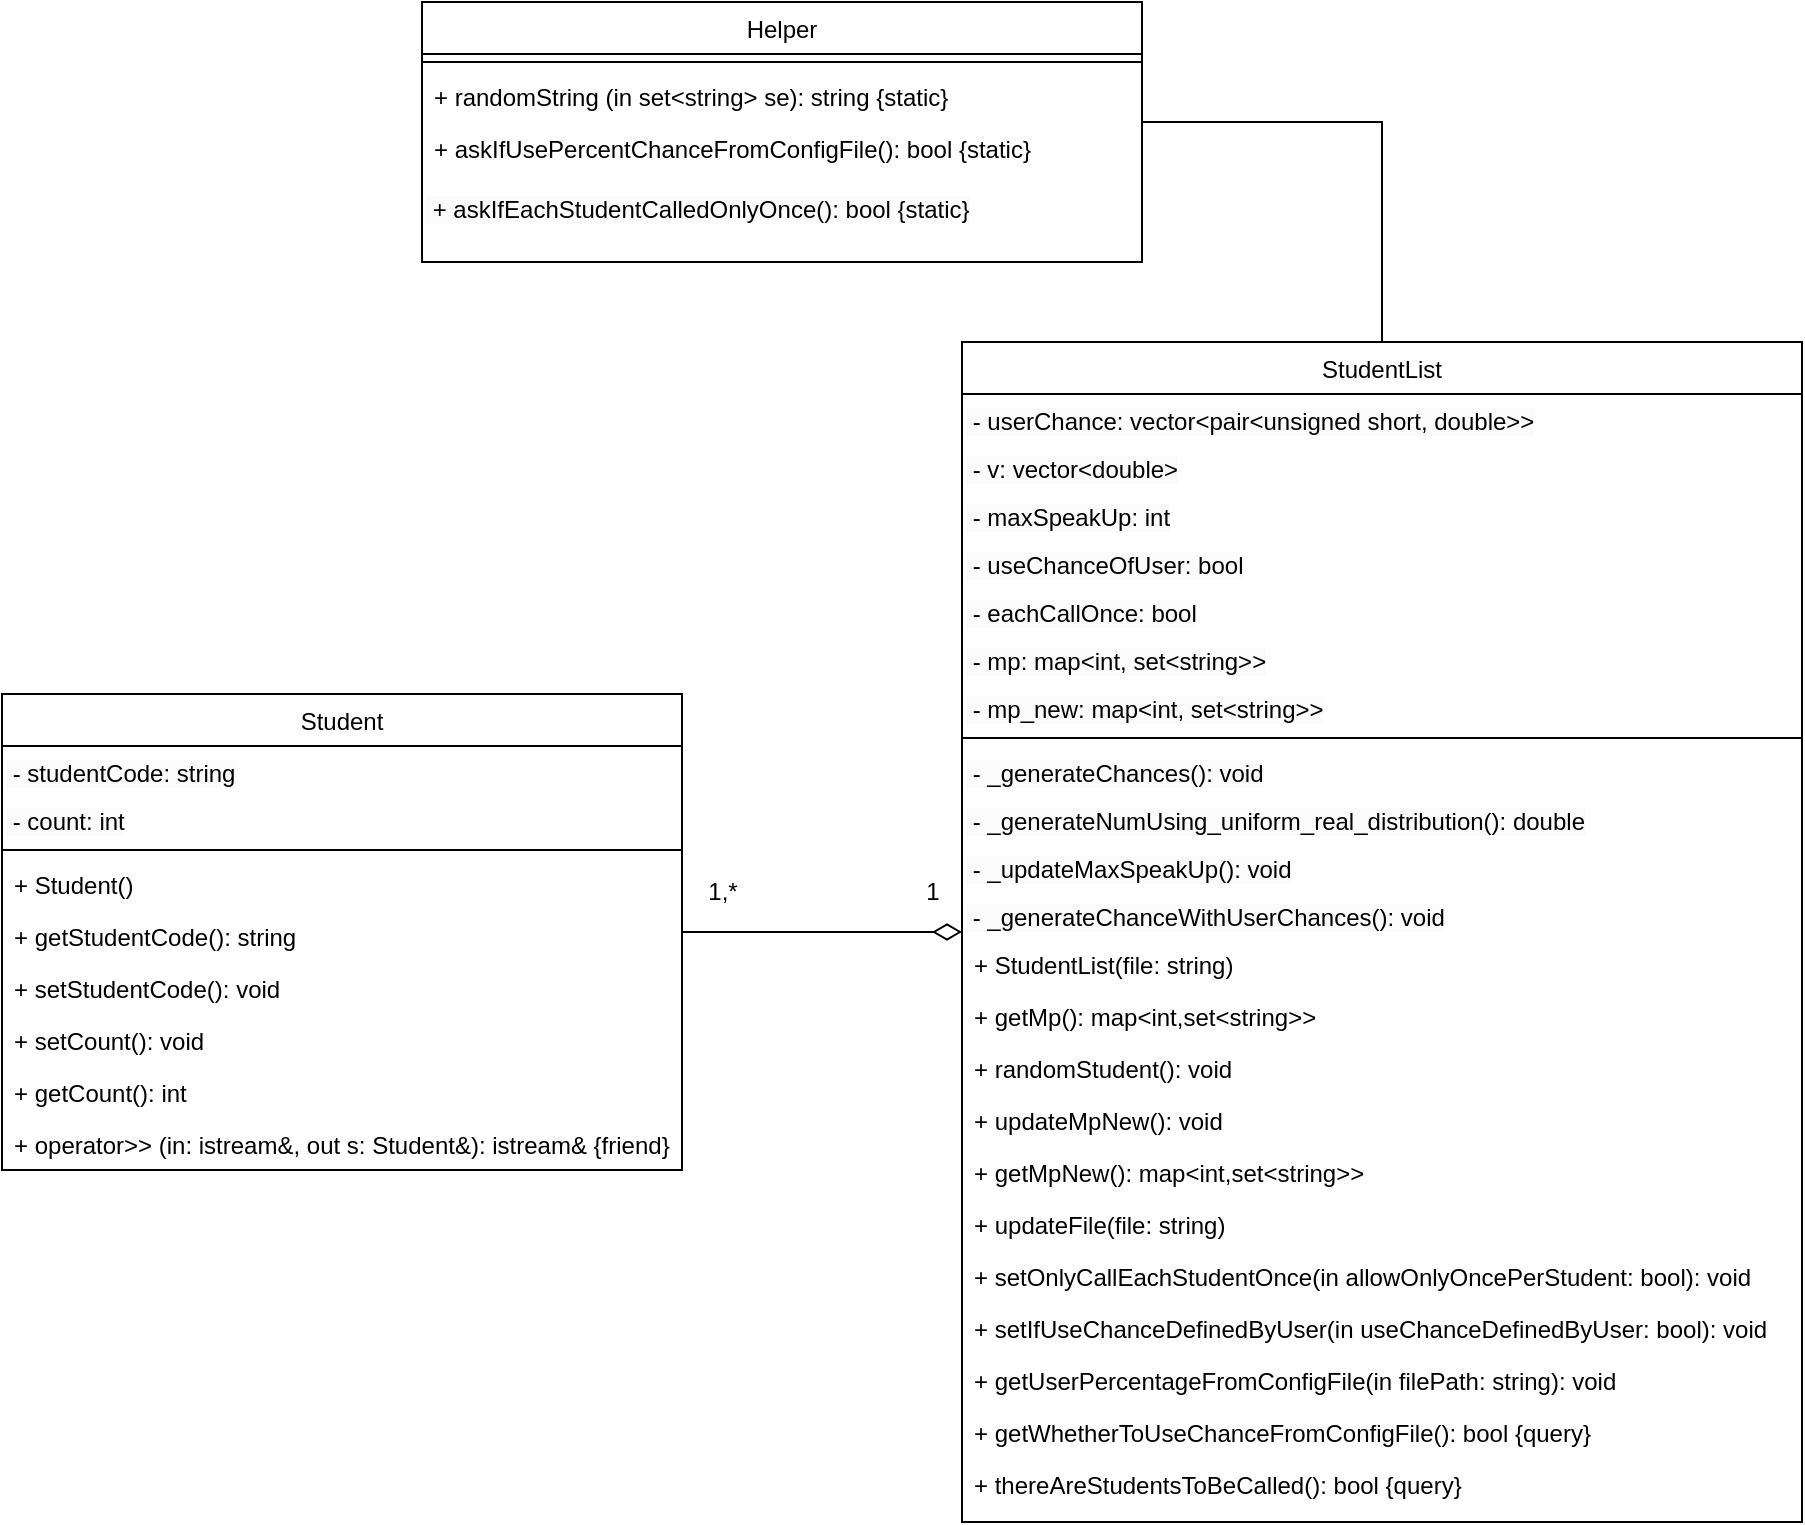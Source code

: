 <mxfile version="24.2.5" type="github">
  <diagram id="C5RBs43oDa-KdzZeNtuy" name="Page-1">
    <mxGraphModel dx="1869" dy="535" grid="1" gridSize="10" guides="1" tooltips="1" connect="1" arrows="1" fold="1" page="1" pageScale="1" pageWidth="827" pageHeight="1169" math="0" shadow="0">
      <root>
        <mxCell id="WIyWlLk6GJQsqaUBKTNV-0" />
        <mxCell id="WIyWlLk6GJQsqaUBKTNV-1" parent="WIyWlLk6GJQsqaUBKTNV-0" />
        <mxCell id="k-ajEF0ayGevOZXygwuD-42" style="edgeStyle=orthogonalEdgeStyle;rounded=0;orthogonalLoop=1;jettySize=auto;html=1;endArrow=none;endFill=0;" edge="1" parent="WIyWlLk6GJQsqaUBKTNV-1" target="k-ajEF0ayGevOZXygwuD-9">
          <mxGeometry relative="1" as="geometry">
            <mxPoint x="70" y="80" as="sourcePoint" />
            <mxPoint x="190" y="185" as="targetPoint" />
            <Array as="points">
              <mxPoint x="190" y="80" />
            </Array>
          </mxGeometry>
        </mxCell>
        <mxCell id="zkfFHV4jXpPFQw0GAbJ--0" value="Helper" style="swimlane;fontStyle=0;align=center;verticalAlign=top;childLayout=stackLayout;horizontal=1;startSize=26;horizontalStack=0;resizeParent=1;resizeLast=0;collapsible=1;marginBottom=0;rounded=0;shadow=0;strokeWidth=1;" parent="WIyWlLk6GJQsqaUBKTNV-1" vertex="1">
          <mxGeometry x="-290" y="20" width="360" height="130" as="geometry">
            <mxRectangle x="220" y="120" width="160" height="26" as="alternateBounds" />
          </mxGeometry>
        </mxCell>
        <mxCell id="zkfFHV4jXpPFQw0GAbJ--4" value="" style="line;html=1;strokeWidth=1;align=left;verticalAlign=middle;spacingTop=-1;spacingLeft=3;spacingRight=3;rotatable=0;labelPosition=right;points=[];portConstraint=eastwest;" parent="zkfFHV4jXpPFQw0GAbJ--0" vertex="1">
          <mxGeometry y="26" width="360" height="8" as="geometry" />
        </mxCell>
        <mxCell id="zkfFHV4jXpPFQw0GAbJ--5" value="+ randomString (in set&lt;string&gt; se): string {static}" style="text;align=left;verticalAlign=top;spacingLeft=4;spacingRight=4;overflow=hidden;rotatable=0;points=[[0,0.5],[1,0.5]];portConstraint=eastwest;" parent="zkfFHV4jXpPFQw0GAbJ--0" vertex="1">
          <mxGeometry y="34" width="360" height="26" as="geometry" />
        </mxCell>
        <mxCell id="N-nAm3pmaitzlD8g2khc-0" value="+ askIfUsePercentChanceFromConfigFile(): bool {static}" style="text;align=left;verticalAlign=top;spacingLeft=4;spacingRight=4;overflow=hidden;rotatable=0;points=[[0,0.5],[1,0.5]];portConstraint=eastwest;" parent="zkfFHV4jXpPFQw0GAbJ--0" vertex="1">
          <mxGeometry y="60" width="360" height="30" as="geometry" />
        </mxCell>
        <mxCell id="k-ajEF0ayGevOZXygwuD-0" value="&lt;span style=&quot;color: rgb(0, 0, 0); font-family: Helvetica; font-size: 12px; font-style: normal; font-variant-ligatures: normal; font-variant-caps: normal; font-weight: 400; letter-spacing: normal; orphans: 2; text-align: left; text-indent: 0px; text-transform: none; widows: 2; word-spacing: 0px; -webkit-text-stroke-width: 0px; white-space: nowrap; background-color: rgb(251, 251, 251); text-decoration-thickness: initial; text-decoration-style: initial; text-decoration-color: initial; display: inline !important; float: none;&quot;&gt;&amp;nbsp;+ askIfEachStudentCalledOnlyOnce(): bool {static}&lt;/span&gt;" style="text;whiteSpace=wrap;html=1;" vertex="1" parent="zkfFHV4jXpPFQw0GAbJ--0">
          <mxGeometry y="90" width="360" height="30" as="geometry" />
        </mxCell>
        <mxCell id="k-ajEF0ayGevOZXygwuD-41" style="edgeStyle=orthogonalEdgeStyle;rounded=0;orthogonalLoop=1;jettySize=auto;html=1;endArrow=diamondThin;endFill=0;endSize=12;" edge="1" parent="WIyWlLk6GJQsqaUBKTNV-1" source="N-nAm3pmaitzlD8g2khc-1" target="k-ajEF0ayGevOZXygwuD-9">
          <mxGeometry relative="1" as="geometry" />
        </mxCell>
        <mxCell id="N-nAm3pmaitzlD8g2khc-1" value="Student" style="swimlane;fontStyle=0;align=center;verticalAlign=top;childLayout=stackLayout;horizontal=1;startSize=26;horizontalStack=0;resizeParent=1;resizeLast=0;collapsible=1;marginBottom=0;rounded=0;shadow=0;strokeWidth=1;" parent="WIyWlLk6GJQsqaUBKTNV-1" vertex="1">
          <mxGeometry x="-500" y="366" width="340" height="238" as="geometry">
            <mxRectangle x="220" y="120" width="160" height="26" as="alternateBounds" />
          </mxGeometry>
        </mxCell>
        <mxCell id="k-ajEF0ayGevOZXygwuD-2" value="&lt;span style=&quot;color: rgb(0, 0, 0); font-family: Helvetica; font-size: 12px; font-style: normal; font-variant-ligatures: normal; font-variant-caps: normal; font-weight: 400; letter-spacing: normal; orphans: 2; text-align: left; text-indent: 0px; text-transform: none; widows: 2; word-spacing: 0px; -webkit-text-stroke-width: 0px; white-space: nowrap; background-color: rgb(251, 251, 251); text-decoration-thickness: initial; text-decoration-style: initial; text-decoration-color: initial; display: inline !important; float: none;&quot;&gt;&amp;nbsp;- studentCode: string&lt;/span&gt;" style="text;whiteSpace=wrap;html=1;" vertex="1" parent="N-nAm3pmaitzlD8g2khc-1">
          <mxGeometry y="26" width="340" height="24" as="geometry" />
        </mxCell>
        <mxCell id="k-ajEF0ayGevOZXygwuD-3" value="&lt;span style=&quot;color: rgb(0, 0, 0); font-family: Helvetica; font-size: 12px; font-style: normal; font-variant-ligatures: normal; font-variant-caps: normal; font-weight: 400; letter-spacing: normal; orphans: 2; text-align: left; text-indent: 0px; text-transform: none; widows: 2; word-spacing: 0px; -webkit-text-stroke-width: 0px; white-space: nowrap; background-color: rgb(251, 251, 251); text-decoration-thickness: initial; text-decoration-style: initial; text-decoration-color: initial; display: inline !important; float: none;&quot;&gt;&amp;nbsp;- count: int&lt;/span&gt;" style="text;whiteSpace=wrap;html=1;" vertex="1" parent="N-nAm3pmaitzlD8g2khc-1">
          <mxGeometry y="50" width="340" height="24" as="geometry" />
        </mxCell>
        <mxCell id="N-nAm3pmaitzlD8g2khc-2" value="" style="line;html=1;strokeWidth=1;align=left;verticalAlign=middle;spacingTop=-1;spacingLeft=3;spacingRight=3;rotatable=0;labelPosition=right;points=[];portConstraint=eastwest;" parent="N-nAm3pmaitzlD8g2khc-1" vertex="1">
          <mxGeometry y="74" width="340" height="8" as="geometry" />
        </mxCell>
        <mxCell id="N-nAm3pmaitzlD8g2khc-3" value="+ Student()" style="text;align=left;verticalAlign=top;spacingLeft=4;spacingRight=4;overflow=hidden;rotatable=0;points=[[0,0.5],[1,0.5]];portConstraint=eastwest;" parent="N-nAm3pmaitzlD8g2khc-1" vertex="1">
          <mxGeometry y="82" width="340" height="26" as="geometry" />
        </mxCell>
        <mxCell id="k-ajEF0ayGevOZXygwuD-5" value="+ getStudentCode(): string" style="text;align=left;verticalAlign=top;spacingLeft=4;spacingRight=4;overflow=hidden;rotatable=0;points=[[0,0.5],[1,0.5]];portConstraint=eastwest;" vertex="1" parent="N-nAm3pmaitzlD8g2khc-1">
          <mxGeometry y="108" width="340" height="26" as="geometry" />
        </mxCell>
        <mxCell id="k-ajEF0ayGevOZXygwuD-7" value="+ setStudentCode(): void" style="text;align=left;verticalAlign=top;spacingLeft=4;spacingRight=4;overflow=hidden;rotatable=0;points=[[0,0.5],[1,0.5]];portConstraint=eastwest;" vertex="1" parent="N-nAm3pmaitzlD8g2khc-1">
          <mxGeometry y="134" width="340" height="26" as="geometry" />
        </mxCell>
        <mxCell id="k-ajEF0ayGevOZXygwuD-8" value="+ setCount(): void" style="text;align=left;verticalAlign=top;spacingLeft=4;spacingRight=4;overflow=hidden;rotatable=0;points=[[0,0.5],[1,0.5]];portConstraint=eastwest;" vertex="1" parent="N-nAm3pmaitzlD8g2khc-1">
          <mxGeometry y="160" width="340" height="26" as="geometry" />
        </mxCell>
        <mxCell id="k-ajEF0ayGevOZXygwuD-6" value="+ getCount(): int" style="text;align=left;verticalAlign=top;spacingLeft=4;spacingRight=4;overflow=hidden;rotatable=0;points=[[0,0.5],[1,0.5]];portConstraint=eastwest;" vertex="1" parent="N-nAm3pmaitzlD8g2khc-1">
          <mxGeometry y="186" width="340" height="26" as="geometry" />
        </mxCell>
        <mxCell id="k-ajEF0ayGevOZXygwuD-4" value="+ operator&gt;&gt; (in: istream&amp;, out s: Student&amp;): istream&amp; {friend}" style="text;align=left;verticalAlign=top;spacingLeft=4;spacingRight=4;overflow=hidden;rotatable=0;points=[[0,0.5],[1,0.5]];portConstraint=eastwest;" vertex="1" parent="N-nAm3pmaitzlD8g2khc-1">
          <mxGeometry y="212" width="340" height="26" as="geometry" />
        </mxCell>
        <mxCell id="k-ajEF0ayGevOZXygwuD-9" value="StudentList" style="swimlane;fontStyle=0;align=center;verticalAlign=top;childLayout=stackLayout;horizontal=1;startSize=26;horizontalStack=0;resizeParent=1;resizeLast=0;collapsible=1;marginBottom=0;rounded=0;shadow=0;strokeWidth=1;" vertex="1" parent="WIyWlLk6GJQsqaUBKTNV-1">
          <mxGeometry x="-20" y="190" width="420" height="590" as="geometry">
            <mxRectangle x="220" y="120" width="160" height="26" as="alternateBounds" />
          </mxGeometry>
        </mxCell>
        <mxCell id="k-ajEF0ayGevOZXygwuD-24" value="&lt;span style=&quot;color: rgb(0, 0, 0); font-family: Helvetica; font-size: 12px; font-style: normal; font-variant-ligatures: normal; font-variant-caps: normal; font-weight: 400; letter-spacing: normal; orphans: 2; text-align: left; text-indent: 0px; text-transform: none; widows: 2; word-spacing: 0px; -webkit-text-stroke-width: 0px; white-space: nowrap; background-color: rgb(251, 251, 251); text-decoration-thickness: initial; text-decoration-style: initial; text-decoration-color: initial; display: inline !important; float: none;&quot;&gt;&amp;nbsp;- userChance: vector&amp;lt;pair&amp;lt;unsigned short, double&amp;gt;&amp;gt;&lt;/span&gt;" style="text;whiteSpace=wrap;html=1;" vertex="1" parent="k-ajEF0ayGevOZXygwuD-9">
          <mxGeometry y="26" width="420" height="24" as="geometry" />
        </mxCell>
        <mxCell id="k-ajEF0ayGevOZXygwuD-23" value="&lt;span style=&quot;color: rgb(0, 0, 0); font-family: Helvetica; font-size: 12px; font-style: normal; font-variant-ligatures: normal; font-variant-caps: normal; font-weight: 400; letter-spacing: normal; orphans: 2; text-align: left; text-indent: 0px; text-transform: none; widows: 2; word-spacing: 0px; -webkit-text-stroke-width: 0px; white-space: nowrap; background-color: rgb(251, 251, 251); text-decoration-thickness: initial; text-decoration-style: initial; text-decoration-color: initial; display: inline !important; float: none;&quot;&gt;&amp;nbsp;- v: vector&amp;lt;double&amp;gt;&lt;/span&gt;" style="text;whiteSpace=wrap;html=1;" vertex="1" parent="k-ajEF0ayGevOZXygwuD-9">
          <mxGeometry y="50" width="420" height="24" as="geometry" />
        </mxCell>
        <mxCell id="k-ajEF0ayGevOZXygwuD-22" value="&lt;span style=&quot;color: rgb(0, 0, 0); font-family: Helvetica; font-size: 12px; font-style: normal; font-variant-ligatures: normal; font-variant-caps: normal; font-weight: 400; letter-spacing: normal; orphans: 2; text-align: left; text-indent: 0px; text-transform: none; widows: 2; word-spacing: 0px; -webkit-text-stroke-width: 0px; white-space: nowrap; background-color: rgb(251, 251, 251); text-decoration-thickness: initial; text-decoration-style: initial; text-decoration-color: initial; display: inline !important; float: none;&quot;&gt;&amp;nbsp;- maxSpeakUp: int&lt;/span&gt;" style="text;whiteSpace=wrap;html=1;" vertex="1" parent="k-ajEF0ayGevOZXygwuD-9">
          <mxGeometry y="74" width="420" height="24" as="geometry" />
        </mxCell>
        <mxCell id="k-ajEF0ayGevOZXygwuD-21" value="&lt;span style=&quot;color: rgb(0, 0, 0); font-family: Helvetica; font-size: 12px; font-style: normal; font-variant-ligatures: normal; font-variant-caps: normal; font-weight: 400; letter-spacing: normal; orphans: 2; text-align: left; text-indent: 0px; text-transform: none; widows: 2; word-spacing: 0px; -webkit-text-stroke-width: 0px; white-space: nowrap; background-color: rgb(251, 251, 251); text-decoration-thickness: initial; text-decoration-style: initial; text-decoration-color: initial; display: inline !important; float: none;&quot;&gt;&amp;nbsp;- useChanceOfUser: bool&lt;/span&gt;" style="text;whiteSpace=wrap;html=1;" vertex="1" parent="k-ajEF0ayGevOZXygwuD-9">
          <mxGeometry y="98" width="420" height="24" as="geometry" />
        </mxCell>
        <mxCell id="k-ajEF0ayGevOZXygwuD-20" value="&lt;span style=&quot;color: rgb(0, 0, 0); font-family: Helvetica; font-size: 12px; font-style: normal; font-variant-ligatures: normal; font-variant-caps: normal; font-weight: 400; letter-spacing: normal; orphans: 2; text-align: left; text-indent: 0px; text-transform: none; widows: 2; word-spacing: 0px; -webkit-text-stroke-width: 0px; white-space: nowrap; background-color: rgb(251, 251, 251); text-decoration-thickness: initial; text-decoration-style: initial; text-decoration-color: initial; display: inline !important; float: none;&quot;&gt;&amp;nbsp;- eachCallOnce: bool&lt;/span&gt;" style="text;whiteSpace=wrap;html=1;" vertex="1" parent="k-ajEF0ayGevOZXygwuD-9">
          <mxGeometry y="122" width="420" height="24" as="geometry" />
        </mxCell>
        <mxCell id="k-ajEF0ayGevOZXygwuD-19" value="&lt;span style=&quot;color: rgb(0, 0, 0); font-family: Helvetica; font-size: 12px; font-style: normal; font-variant-ligatures: normal; font-variant-caps: normal; font-weight: 400; letter-spacing: normal; orphans: 2; text-align: left; text-indent: 0px; text-transform: none; widows: 2; word-spacing: 0px; -webkit-text-stroke-width: 0px; white-space: nowrap; background-color: rgb(251, 251, 251); text-decoration-thickness: initial; text-decoration-style: initial; text-decoration-color: initial; display: inline !important; float: none;&quot;&gt;&amp;nbsp;- mp: map&amp;lt;int, set&amp;lt;string&amp;gt;&amp;gt;&lt;/span&gt;" style="text;whiteSpace=wrap;html=1;" vertex="1" parent="k-ajEF0ayGevOZXygwuD-9">
          <mxGeometry y="146" width="420" height="24" as="geometry" />
        </mxCell>
        <mxCell id="k-ajEF0ayGevOZXygwuD-11" value="&lt;span style=&quot;color: rgb(0, 0, 0); font-family: Helvetica; font-size: 12px; font-style: normal; font-variant-ligatures: normal; font-variant-caps: normal; font-weight: 400; letter-spacing: normal; orphans: 2; text-align: left; text-indent: 0px; text-transform: none; widows: 2; word-spacing: 0px; -webkit-text-stroke-width: 0px; white-space: nowrap; background-color: rgb(251, 251, 251); text-decoration-thickness: initial; text-decoration-style: initial; text-decoration-color: initial; display: inline !important; float: none;&quot;&gt;&amp;nbsp;- mp_new: map&amp;lt;int, set&amp;lt;string&amp;gt;&amp;gt;&lt;/span&gt;" style="text;whiteSpace=wrap;html=1;" vertex="1" parent="k-ajEF0ayGevOZXygwuD-9">
          <mxGeometry y="170" width="420" height="24" as="geometry" />
        </mxCell>
        <mxCell id="k-ajEF0ayGevOZXygwuD-12" value="" style="line;html=1;strokeWidth=1;align=left;verticalAlign=middle;spacingTop=-1;spacingLeft=3;spacingRight=3;rotatable=0;labelPosition=right;points=[];portConstraint=eastwest;" vertex="1" parent="k-ajEF0ayGevOZXygwuD-9">
          <mxGeometry y="194" width="420" height="8" as="geometry" />
        </mxCell>
        <mxCell id="k-ajEF0ayGevOZXygwuD-28" value="&lt;span style=&quot;color: rgb(0, 0, 0); font-family: Helvetica; font-size: 12px; font-style: normal; font-variant-ligatures: normal; font-variant-caps: normal; font-weight: 400; letter-spacing: normal; orphans: 2; text-align: left; text-indent: 0px; text-transform: none; widows: 2; word-spacing: 0px; -webkit-text-stroke-width: 0px; white-space: nowrap; background-color: rgb(251, 251, 251); text-decoration-thickness: initial; text-decoration-style: initial; text-decoration-color: initial; display: inline !important; float: none;&quot;&gt;&amp;nbsp;- _generateChances(): void&lt;/span&gt;" style="text;whiteSpace=wrap;html=1;" vertex="1" parent="k-ajEF0ayGevOZXygwuD-9">
          <mxGeometry y="202" width="420" height="24" as="geometry" />
        </mxCell>
        <mxCell id="k-ajEF0ayGevOZXygwuD-31" value="&lt;span style=&quot;color: rgb(0, 0, 0); font-family: Helvetica; font-size: 12px; font-style: normal; font-variant-ligatures: normal; font-variant-caps: normal; font-weight: 400; letter-spacing: normal; orphans: 2; text-align: left; text-indent: 0px; text-transform: none; widows: 2; word-spacing: 0px; -webkit-text-stroke-width: 0px; white-space: nowrap; background-color: rgb(251, 251, 251); text-decoration-thickness: initial; text-decoration-style: initial; text-decoration-color: initial; display: inline !important; float: none;&quot;&gt;&amp;nbsp;- _generateNumUsing_uniform_real_distribution(): double&lt;/span&gt;" style="text;whiteSpace=wrap;html=1;" vertex="1" parent="k-ajEF0ayGevOZXygwuD-9">
          <mxGeometry y="226" width="420" height="24" as="geometry" />
        </mxCell>
        <mxCell id="k-ajEF0ayGevOZXygwuD-30" value="&lt;span style=&quot;color: rgb(0, 0, 0); font-family: Helvetica; font-size: 12px; font-style: normal; font-variant-ligatures: normal; font-variant-caps: normal; font-weight: 400; letter-spacing: normal; orphans: 2; text-align: left; text-indent: 0px; text-transform: none; widows: 2; word-spacing: 0px; -webkit-text-stroke-width: 0px; white-space: nowrap; background-color: rgb(251, 251, 251); text-decoration-thickness: initial; text-decoration-style: initial; text-decoration-color: initial; display: inline !important; float: none;&quot;&gt;&amp;nbsp;- _updateMaxSpeakUp(): void&lt;/span&gt;" style="text;whiteSpace=wrap;html=1;" vertex="1" parent="k-ajEF0ayGevOZXygwuD-9">
          <mxGeometry y="250" width="420" height="24" as="geometry" />
        </mxCell>
        <mxCell id="k-ajEF0ayGevOZXygwuD-29" value="&lt;span style=&quot;color: rgb(0, 0, 0); font-family: Helvetica; font-size: 12px; font-style: normal; font-variant-ligatures: normal; font-variant-caps: normal; font-weight: 400; letter-spacing: normal; orphans: 2; text-align: left; text-indent: 0px; text-transform: none; widows: 2; word-spacing: 0px; -webkit-text-stroke-width: 0px; white-space: nowrap; background-color: rgb(251, 251, 251); text-decoration-thickness: initial; text-decoration-style: initial; text-decoration-color: initial; display: inline !important; float: none;&quot;&gt;&amp;nbsp;- _generateChanceWithUserChances(): void&lt;/span&gt;" style="text;whiteSpace=wrap;html=1;" vertex="1" parent="k-ajEF0ayGevOZXygwuD-9">
          <mxGeometry y="274" width="420" height="24" as="geometry" />
        </mxCell>
        <mxCell id="k-ajEF0ayGevOZXygwuD-13" value="+ StudentList(file: string)" style="text;align=left;verticalAlign=top;spacingLeft=4;spacingRight=4;overflow=hidden;rotatable=0;points=[[0,0.5],[1,0.5]];portConstraint=eastwest;" vertex="1" parent="k-ajEF0ayGevOZXygwuD-9">
          <mxGeometry y="298" width="420" height="26" as="geometry" />
        </mxCell>
        <mxCell id="k-ajEF0ayGevOZXygwuD-14" value="+ getMp(): map&lt;int,set&lt;string&gt;&gt;" style="text;align=left;verticalAlign=top;spacingLeft=4;spacingRight=4;overflow=hidden;rotatable=0;points=[[0,0.5],[1,0.5]];portConstraint=eastwest;" vertex="1" parent="k-ajEF0ayGevOZXygwuD-9">
          <mxGeometry y="324" width="420" height="26" as="geometry" />
        </mxCell>
        <mxCell id="k-ajEF0ayGevOZXygwuD-15" value="+ randomStudent(): void" style="text;align=left;verticalAlign=top;spacingLeft=4;spacingRight=4;overflow=hidden;rotatable=0;points=[[0,0.5],[1,0.5]];portConstraint=eastwest;" vertex="1" parent="k-ajEF0ayGevOZXygwuD-9">
          <mxGeometry y="350" width="420" height="26" as="geometry" />
        </mxCell>
        <mxCell id="k-ajEF0ayGevOZXygwuD-16" value="+ updateMpNew(): void" style="text;align=left;verticalAlign=top;spacingLeft=4;spacingRight=4;overflow=hidden;rotatable=0;points=[[0,0.5],[1,0.5]];portConstraint=eastwest;" vertex="1" parent="k-ajEF0ayGevOZXygwuD-9">
          <mxGeometry y="376" width="420" height="26" as="geometry" />
        </mxCell>
        <mxCell id="k-ajEF0ayGevOZXygwuD-17" value="+ getMpNew(): map&lt;int,set&lt;string&gt;&gt;" style="text;align=left;verticalAlign=top;spacingLeft=4;spacingRight=4;overflow=hidden;rotatable=0;points=[[0,0.5],[1,0.5]];portConstraint=eastwest;" vertex="1" parent="k-ajEF0ayGevOZXygwuD-9">
          <mxGeometry y="402" width="420" height="26" as="geometry" />
        </mxCell>
        <mxCell id="k-ajEF0ayGevOZXygwuD-18" value="+ updateFile(file: string)    " style="text;align=left;verticalAlign=top;spacingLeft=4;spacingRight=4;overflow=hidden;rotatable=0;points=[[0,0.5],[1,0.5]];portConstraint=eastwest;" vertex="1" parent="k-ajEF0ayGevOZXygwuD-9">
          <mxGeometry y="428" width="420" height="26" as="geometry" />
        </mxCell>
        <mxCell id="k-ajEF0ayGevOZXygwuD-32" value="+ setOnlyCallEachStudentOnce(in allowOnlyOncePerStudent: bool): void" style="text;align=left;verticalAlign=top;spacingLeft=4;spacingRight=4;overflow=hidden;rotatable=0;points=[[0,0.5],[1,0.5]];portConstraint=eastwest;" vertex="1" parent="k-ajEF0ayGevOZXygwuD-9">
          <mxGeometry y="454" width="420" height="26" as="geometry" />
        </mxCell>
        <mxCell id="k-ajEF0ayGevOZXygwuD-33" value="+ setIfUseChanceDefinedByUser(in useChanceDefinedByUser: bool): void" style="text;align=left;verticalAlign=top;spacingLeft=4;spacingRight=4;overflow=hidden;rotatable=0;points=[[0,0.5],[1,0.5]];portConstraint=eastwest;" vertex="1" parent="k-ajEF0ayGevOZXygwuD-9">
          <mxGeometry y="480" width="420" height="26" as="geometry" />
        </mxCell>
        <mxCell id="k-ajEF0ayGevOZXygwuD-34" value="+ getUserPercentageFromConfigFile(in filePath: string): void" style="text;align=left;verticalAlign=top;spacingLeft=4;spacingRight=4;overflow=hidden;rotatable=0;points=[[0,0.5],[1,0.5]];portConstraint=eastwest;" vertex="1" parent="k-ajEF0ayGevOZXygwuD-9">
          <mxGeometry y="506" width="420" height="26" as="geometry" />
        </mxCell>
        <mxCell id="k-ajEF0ayGevOZXygwuD-37" value="+ getWhetherToUseChanceFromConfigFile(): bool {query}" style="text;align=left;verticalAlign=top;spacingLeft=4;spacingRight=4;overflow=hidden;rotatable=0;points=[[0,0.5],[1,0.5]];portConstraint=eastwest;" vertex="1" parent="k-ajEF0ayGevOZXygwuD-9">
          <mxGeometry y="532" width="420" height="26" as="geometry" />
        </mxCell>
        <mxCell id="k-ajEF0ayGevOZXygwuD-40" value="+ thereAreStudentsToBeCalled(): bool {query}" style="text;align=left;verticalAlign=top;spacingLeft=4;spacingRight=4;overflow=hidden;rotatable=0;points=[[0,0.5],[1,0.5]];portConstraint=eastwest;" vertex="1" parent="k-ajEF0ayGevOZXygwuD-9">
          <mxGeometry y="558" width="420" height="26" as="geometry" />
        </mxCell>
        <mxCell id="k-ajEF0ayGevOZXygwuD-43" value="1,*" style="text;html=1;align=center;verticalAlign=middle;resizable=0;points=[];autosize=1;strokeColor=none;fillColor=none;" vertex="1" parent="WIyWlLk6GJQsqaUBKTNV-1">
          <mxGeometry x="-160" y="450" width="40" height="30" as="geometry" />
        </mxCell>
        <mxCell id="k-ajEF0ayGevOZXygwuD-44" value="1" style="text;html=1;align=center;verticalAlign=middle;resizable=0;points=[];autosize=1;strokeColor=none;fillColor=none;" vertex="1" parent="WIyWlLk6GJQsqaUBKTNV-1">
          <mxGeometry x="-50" y="450" width="30" height="30" as="geometry" />
        </mxCell>
      </root>
    </mxGraphModel>
  </diagram>
</mxfile>
